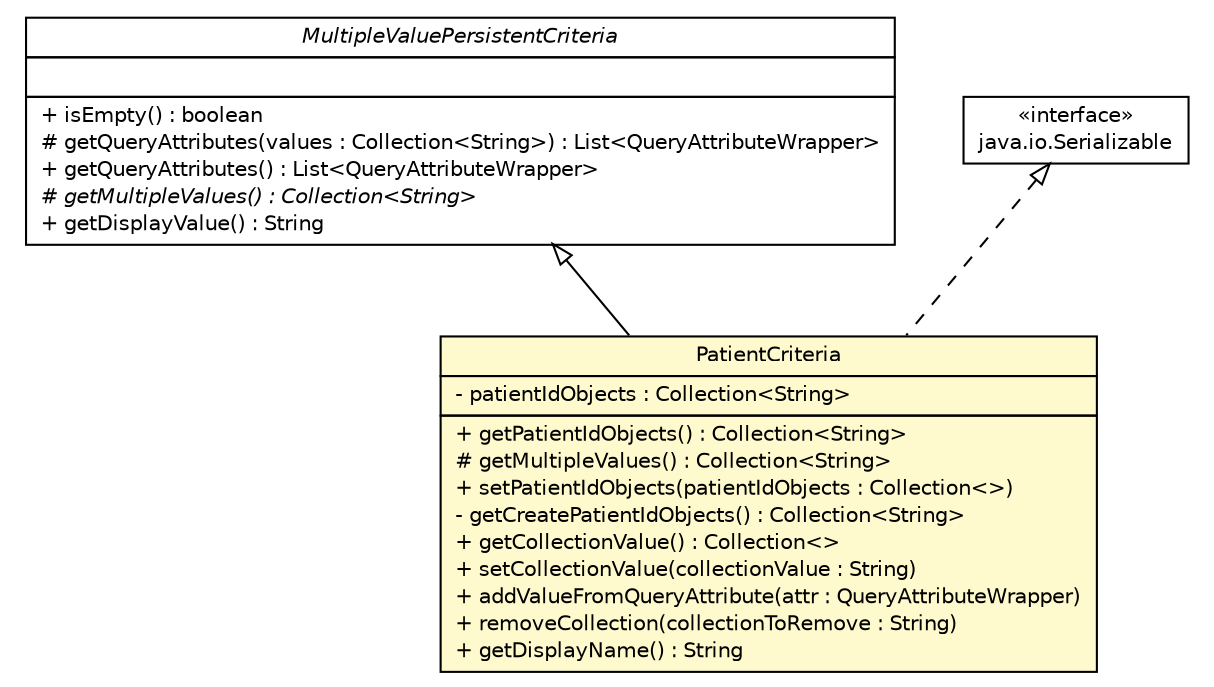 #!/usr/local/bin/dot
#
# Class diagram 
# Generated by UmlGraph version 4.8 (http://www.spinellis.gr/sw/umlgraph)
#

digraph G {
	edge [fontname="Helvetica",fontsize=10,labelfontname="Helvetica",labelfontsize=10];
	node [fontname="Helvetica",fontsize=10,shape=plaintext];
	// gov.nih.nci.ncia.criteria.PatientCriteria
	c7087 [label=<<table border="0" cellborder="1" cellspacing="0" cellpadding="2" port="p" bgcolor="lemonChiffon" href="./PatientCriteria.html">
		<tr><td><table border="0" cellspacing="0" cellpadding="1">
			<tr><td> PatientCriteria </td></tr>
		</table></td></tr>
		<tr><td><table border="0" cellspacing="0" cellpadding="1">
			<tr><td align="left"> - patientIdObjects : Collection&lt;String&gt; </td></tr>
		</table></td></tr>
		<tr><td><table border="0" cellspacing="0" cellpadding="1">
			<tr><td align="left"> + getPatientIdObjects() : Collection&lt;String&gt; </td></tr>
			<tr><td align="left"> # getMultipleValues() : Collection&lt;String&gt; </td></tr>
			<tr><td align="left"> + setPatientIdObjects(patientIdObjects : Collection&lt;&gt;) </td></tr>
			<tr><td align="left"> - getCreatePatientIdObjects() : Collection&lt;String&gt; </td></tr>
			<tr><td align="left"> + getCollectionValue() : Collection&lt;&gt; </td></tr>
			<tr><td align="left"> + setCollectionValue(collectionValue : String) </td></tr>
			<tr><td align="left"> + addValueFromQueryAttribute(attr : QueryAttributeWrapper) </td></tr>
			<tr><td align="left"> + removeCollection(collectionToRemove : String) </td></tr>
			<tr><td align="left"> + getDisplayName() : String </td></tr>
		</table></td></tr>
		</table>>, fontname="Helvetica", fontcolor="black", fontsize=10.0];
	// gov.nih.nci.ncia.criteria.MultipleValuePersistentCriteria
	c7115 [label=<<table border="0" cellborder="1" cellspacing="0" cellpadding="2" port="p" href="./MultipleValuePersistentCriteria.html">
		<tr><td><table border="0" cellspacing="0" cellpadding="1">
			<tr><td><font face="Helvetica-Oblique"> MultipleValuePersistentCriteria </font></td></tr>
		</table></td></tr>
		<tr><td><table border="0" cellspacing="0" cellpadding="1">
			<tr><td align="left">  </td></tr>
		</table></td></tr>
		<tr><td><table border="0" cellspacing="0" cellpadding="1">
			<tr><td align="left"> + isEmpty() : boolean </td></tr>
			<tr><td align="left"> # getQueryAttributes(values : Collection&lt;String&gt;) : List&lt;QueryAttributeWrapper&gt; </td></tr>
			<tr><td align="left"> + getQueryAttributes() : List&lt;QueryAttributeWrapper&gt; </td></tr>
			<tr><td align="left"><font face="Helvetica-Oblique" point-size="10.0"> # getMultipleValues() : Collection&lt;String&gt; </font></td></tr>
			<tr><td align="left"> + getDisplayValue() : String </td></tr>
		</table></td></tr>
		</table>>, fontname="Helvetica", fontcolor="black", fontsize=10.0];
	//gov.nih.nci.ncia.criteria.PatientCriteria extends gov.nih.nci.ncia.criteria.MultipleValuePersistentCriteria
	c7115:p -> c7087:p [dir=back,arrowtail=empty];
	//gov.nih.nci.ncia.criteria.PatientCriteria implements java.io.Serializable
	c7338:p -> c7087:p [dir=back,arrowtail=empty,style=dashed];
	// java.io.Serializable
	c7338 [label=<<table border="0" cellborder="1" cellspacing="0" cellpadding="2" port="p" href="http://java.sun.com/j2se/1.4.2/docs/api/java/io/Serializable.html">
		<tr><td><table border="0" cellspacing="0" cellpadding="1">
			<tr><td> &laquo;interface&raquo; </td></tr>
			<tr><td> java.io.Serializable </td></tr>
		</table></td></tr>
		</table>>, fontname="Helvetica", fontcolor="black", fontsize=10.0];
}


